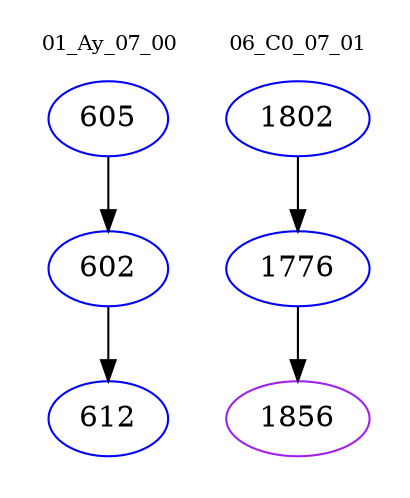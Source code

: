 digraph{
subgraph cluster_0 {
color = white
label = "01_Ay_07_00";
fontsize=10;
T0_605 [label="605", color="blue"]
T0_605 -> T0_602 [color="black"]
T0_602 [label="602", color="blue"]
T0_602 -> T0_612 [color="black"]
T0_612 [label="612", color="blue"]
}
subgraph cluster_1 {
color = white
label = "06_C0_07_01";
fontsize=10;
T1_1802 [label="1802", color="blue"]
T1_1802 -> T1_1776 [color="black"]
T1_1776 [label="1776", color="blue"]
T1_1776 -> T1_1856 [color="black"]
T1_1856 [label="1856", color="purple"]
}
}
